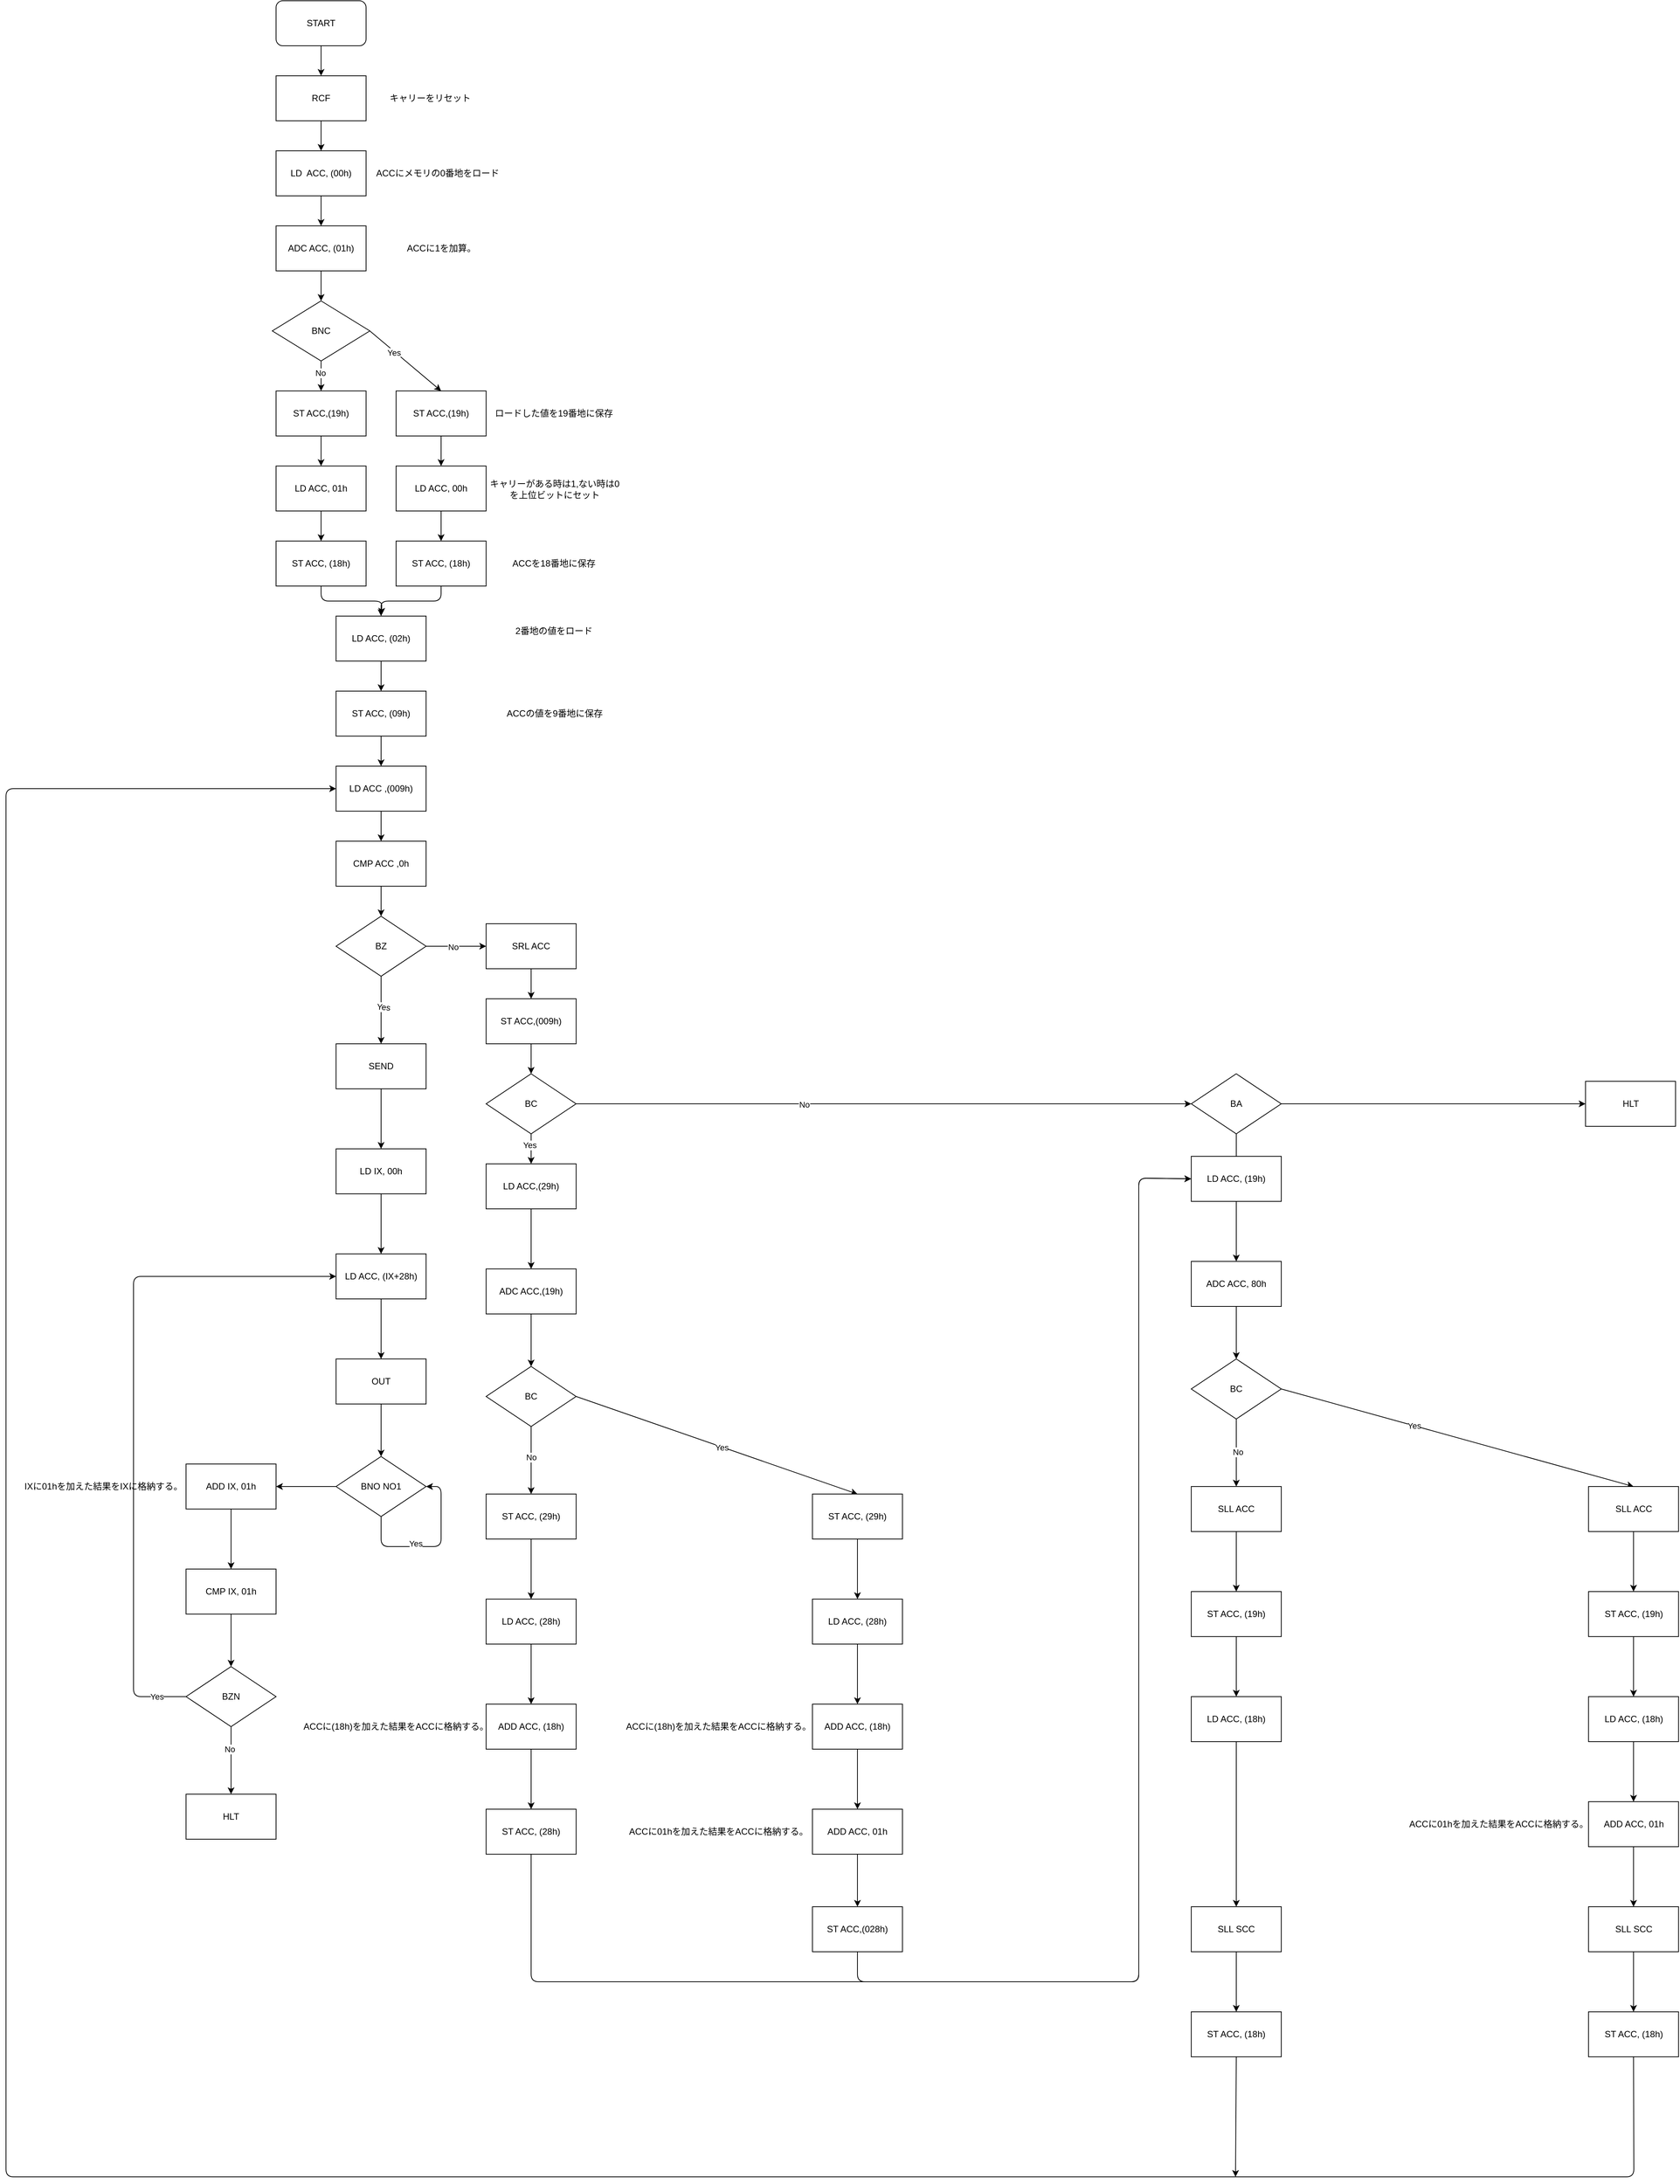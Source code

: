 <mxfile>
    <diagram id="BRDV5h4eRpOFiIWGtyze" name="Page-1">
        <mxGraphModel dx="2625" dy="1133" grid="1" gridSize="10" guides="1" tooltips="1" connect="1" arrows="1" fold="1" page="1" pageScale="1" pageWidth="850" pageHeight="1100" math="0" shadow="0">
            <root>
                <mxCell id="0"/>
                <mxCell id="1" parent="0"/>
                <mxCell id="2" value="" style="edgeStyle=none;html=1;" parent="1" source="3" target="5" edge="1">
                    <mxGeometry relative="1" as="geometry"/>
                </mxCell>
                <mxCell id="3" value="START" style="rounded=1;whiteSpace=wrap;html=1;" parent="1" vertex="1">
                    <mxGeometry x="340" y="100" width="120" height="60" as="geometry"/>
                </mxCell>
                <mxCell id="4" value="" style="edgeStyle=none;html=1;" parent="1" source="5" target="7" edge="1">
                    <mxGeometry relative="1" as="geometry"/>
                </mxCell>
                <mxCell id="5" value="&lt;div&gt;RCF&lt;/div&gt;" style="rounded=0;whiteSpace=wrap;html=1;" parent="1" vertex="1">
                    <mxGeometry x="340" y="200" width="120" height="60" as="geometry"/>
                </mxCell>
                <mxCell id="6" value="" style="edgeStyle=none;html=1;" parent="1" source="7" target="9" edge="1">
                    <mxGeometry relative="1" as="geometry"/>
                </mxCell>
                <mxCell id="7" value="LD&amp;nbsp; ACC, (00h)" style="rounded=0;whiteSpace=wrap;html=1;" parent="1" vertex="1">
                    <mxGeometry x="340" y="300" width="120" height="60" as="geometry"/>
                </mxCell>
                <mxCell id="8" value="" style="edgeStyle=none;html=1;" parent="1" source="9" target="14" edge="1">
                    <mxGeometry relative="1" as="geometry"/>
                </mxCell>
                <mxCell id="9" value="ADC ACC, (01h)" style="rounded=0;whiteSpace=wrap;html=1;" parent="1" vertex="1">
                    <mxGeometry x="340" y="400" width="120" height="60" as="geometry"/>
                </mxCell>
                <mxCell id="10" value="" style="edgeStyle=none;html=1;" parent="1" source="14" target="16" edge="1">
                    <mxGeometry relative="1" as="geometry"/>
                </mxCell>
                <mxCell id="11" value="No" style="edgeLabel;html=1;align=center;verticalAlign=middle;resizable=0;points=[];" parent="10" vertex="1" connectable="0">
                    <mxGeometry x="-0.207" y="-1" relative="1" as="geometry">
                        <mxPoint as="offset"/>
                    </mxGeometry>
                </mxCell>
                <mxCell id="12" value="" style="edgeStyle=none;html=1;exitX=1;exitY=0.5;exitDx=0;exitDy=0;entryX=0.5;entryY=0;entryDx=0;entryDy=0;" parent="1" source="14" target="18" edge="1">
                    <mxGeometry relative="1" as="geometry"/>
                </mxCell>
                <mxCell id="13" value="Yes" style="edgeLabel;html=1;align=center;verticalAlign=middle;resizable=0;points=[];" parent="12" vertex="1" connectable="0">
                    <mxGeometry x="-0.306" y="-2" relative="1" as="geometry">
                        <mxPoint as="offset"/>
                    </mxGeometry>
                </mxCell>
                <mxCell id="14" value="BNC" style="rhombus;whiteSpace=wrap;html=1;" parent="1" vertex="1">
                    <mxGeometry x="335" y="500" width="130" height="80" as="geometry"/>
                </mxCell>
                <mxCell id="15" value="" style="edgeStyle=none;html=1;" parent="1" source="16" target="20" edge="1">
                    <mxGeometry relative="1" as="geometry"/>
                </mxCell>
                <mxCell id="16" value="ST ACC,(19h)" style="rounded=0;whiteSpace=wrap;html=1;" parent="1" vertex="1">
                    <mxGeometry x="340" y="620" width="120" height="60" as="geometry"/>
                </mxCell>
                <mxCell id="17" value="" style="edgeStyle=none;html=1;" parent="1" source="18" target="24" edge="1">
                    <mxGeometry relative="1" as="geometry"/>
                </mxCell>
                <mxCell id="18" value="ST ACC,(19h)" style="rounded=0;whiteSpace=wrap;html=1;" parent="1" vertex="1">
                    <mxGeometry x="500" y="620" width="120" height="60" as="geometry"/>
                </mxCell>
                <mxCell id="19" value="" style="edgeStyle=none;html=1;" parent="1" source="20" target="22" edge="1">
                    <mxGeometry relative="1" as="geometry"/>
                </mxCell>
                <mxCell id="20" value="LD ACC, 01h" style="whiteSpace=wrap;html=1;rounded=0;" parent="1" vertex="1">
                    <mxGeometry x="340" y="720" width="120" height="60" as="geometry"/>
                </mxCell>
                <mxCell id="21" value="" style="edgeStyle=none;html=1;exitX=0.5;exitY=1;exitDx=0;exitDy=0;entryX=0.505;entryY=-0.031;entryDx=0;entryDy=0;entryPerimeter=0;" parent="1" source="22" target="28" edge="1">
                    <mxGeometry relative="1" as="geometry">
                        <mxPoint x="490" y="920" as="targetPoint"/>
                        <Array as="points">
                            <mxPoint x="400" y="900"/>
                            <mxPoint x="481" y="900"/>
                        </Array>
                    </mxGeometry>
                </mxCell>
                <mxCell id="22" value="ST ACC, (18h)" style="whiteSpace=wrap;html=1;rounded=0;" parent="1" vertex="1">
                    <mxGeometry x="340" y="820" width="120" height="60" as="geometry"/>
                </mxCell>
                <mxCell id="23" value="" style="edgeStyle=none;html=1;" parent="1" source="24" target="26" edge="1">
                    <mxGeometry relative="1" as="geometry"/>
                </mxCell>
                <mxCell id="24" value="LD ACC, 00h" style="whiteSpace=wrap;html=1;rounded=0;" parent="1" vertex="1">
                    <mxGeometry x="500" y="720" width="120" height="60" as="geometry"/>
                </mxCell>
                <mxCell id="25" style="edgeStyle=none;html=1;entryX=0.5;entryY=0;entryDx=0;entryDy=0;" parent="1" source="26" target="28" edge="1">
                    <mxGeometry relative="1" as="geometry">
                        <Array as="points">
                            <mxPoint x="560" y="900"/>
                            <mxPoint x="480" y="900"/>
                        </Array>
                    </mxGeometry>
                </mxCell>
                <mxCell id="26" value="ST ACC, (18h)" style="whiteSpace=wrap;html=1;rounded=0;" parent="1" vertex="1">
                    <mxGeometry x="500" y="820" width="120" height="60" as="geometry"/>
                </mxCell>
                <mxCell id="27" value="" style="edgeStyle=none;html=1;" parent="1" source="28" target="30" edge="1">
                    <mxGeometry relative="1" as="geometry"/>
                </mxCell>
                <mxCell id="28" value="LD ACC, (02h)" style="whiteSpace=wrap;html=1;rounded=0;" parent="1" vertex="1">
                    <mxGeometry x="420" y="920" width="120" height="60" as="geometry"/>
                </mxCell>
                <mxCell id="29" value="" style="edgeStyle=none;html=1;" parent="1" source="30" target="32" edge="1">
                    <mxGeometry relative="1" as="geometry"/>
                </mxCell>
                <mxCell id="30" value="ST ACC, (09h)" style="whiteSpace=wrap;html=1;rounded=0;" parent="1" vertex="1">
                    <mxGeometry x="420" y="1020" width="120" height="60" as="geometry"/>
                </mxCell>
                <mxCell id="31" value="" style="edgeStyle=none;html=1;" parent="1" source="32" target="34" edge="1">
                    <mxGeometry relative="1" as="geometry"/>
                </mxCell>
                <mxCell id="32" value="LD ACC ,(009h)" style="whiteSpace=wrap;html=1;rounded=0;" parent="1" vertex="1">
                    <mxGeometry x="420" y="1120" width="120" height="60" as="geometry"/>
                </mxCell>
                <mxCell id="33" value="" style="edgeStyle=none;html=1;" parent="1" source="34" target="39" edge="1">
                    <mxGeometry relative="1" as="geometry"/>
                </mxCell>
                <mxCell id="34" value="CMP ACC ,0h" style="whiteSpace=wrap;html=1;rounded=0;" parent="1" vertex="1">
                    <mxGeometry x="420" y="1220" width="120" height="60" as="geometry"/>
                </mxCell>
                <mxCell id="35" value="" style="edgeStyle=none;html=1;" parent="1" source="39" target="40" edge="1">
                    <mxGeometry relative="1" as="geometry"/>
                </mxCell>
                <mxCell id="36" value="Yes" style="edgeLabel;html=1;align=center;verticalAlign=middle;resizable=0;points=[];rotation=5;" parent="35" vertex="1" connectable="0">
                    <mxGeometry x="-0.086" y="3" relative="1" as="geometry">
                        <mxPoint as="offset"/>
                    </mxGeometry>
                </mxCell>
                <mxCell id="37" value="" style="edgeStyle=none;html=1;" parent="1" source="39" target="42" edge="1">
                    <mxGeometry relative="1" as="geometry"/>
                </mxCell>
                <mxCell id="38" value="No" style="edgeLabel;html=1;align=center;verticalAlign=middle;resizable=0;points=[];" parent="37" vertex="1" connectable="0">
                    <mxGeometry x="-0.107" y="-1" relative="1" as="geometry">
                        <mxPoint as="offset"/>
                    </mxGeometry>
                </mxCell>
                <mxCell id="39" value="BZ" style="rhombus;whiteSpace=wrap;html=1;rounded=0;" parent="1" vertex="1">
                    <mxGeometry x="420" y="1320" width="120" height="80" as="geometry"/>
                </mxCell>
                <mxCell id="127" value="" style="edgeStyle=none;html=1;" parent="1" source="40" target="126" edge="1">
                    <mxGeometry relative="1" as="geometry"/>
                </mxCell>
                <mxCell id="40" value="SEND" style="whiteSpace=wrap;html=1;rounded=0;" parent="1" vertex="1">
                    <mxGeometry x="420" y="1490" width="120" height="60" as="geometry"/>
                </mxCell>
                <mxCell id="41" value="" style="edgeStyle=none;html=1;" parent="1" source="42" target="44" edge="1">
                    <mxGeometry relative="1" as="geometry"/>
                </mxCell>
                <mxCell id="42" value="SRL ACC" style="whiteSpace=wrap;html=1;rounded=0;" parent="1" vertex="1">
                    <mxGeometry x="620" y="1330" width="120" height="60" as="geometry"/>
                </mxCell>
                <mxCell id="43" value="" style="edgeStyle=none;html=1;" parent="1" source="44" edge="1">
                    <mxGeometry relative="1" as="geometry">
                        <mxPoint x="680" y="1530" as="targetPoint"/>
                    </mxGeometry>
                </mxCell>
                <mxCell id="44" value="ST ACC,(009h)" style="whiteSpace=wrap;html=1;rounded=0;" parent="1" vertex="1">
                    <mxGeometry x="620" y="1430" width="120" height="60" as="geometry"/>
                </mxCell>
                <mxCell id="45" value="" style="edgeStyle=none;html=1;" parent="1" source="49" edge="1">
                    <mxGeometry relative="1" as="geometry">
                        <mxPoint x="680" y="1650" as="targetPoint"/>
                    </mxGeometry>
                </mxCell>
                <mxCell id="46" value="Yes" style="edgeLabel;html=1;align=center;verticalAlign=middle;resizable=0;points=[];" parent="45" vertex="1" connectable="0">
                    <mxGeometry x="-0.281" y="-2" relative="1" as="geometry">
                        <mxPoint as="offset"/>
                    </mxGeometry>
                </mxCell>
                <mxCell id="47" value="" style="edgeStyle=none;html=1;" parent="1" source="49" target="53" edge="1">
                    <mxGeometry relative="1" as="geometry"/>
                </mxCell>
                <mxCell id="48" value="No" style="edgeLabel;html=1;align=center;verticalAlign=middle;resizable=0;points=[];" parent="47" vertex="1" connectable="0">
                    <mxGeometry x="-0.258" y="-1" relative="1" as="geometry">
                        <mxPoint as="offset"/>
                    </mxGeometry>
                </mxCell>
                <mxCell id="49" value="BC" style="rhombus;whiteSpace=wrap;html=1;rounded=0;" parent="1" vertex="1">
                    <mxGeometry x="620" y="1530" width="120" height="80" as="geometry"/>
                </mxCell>
                <mxCell id="51" value="" style="edgeStyle=none;html=1;" parent="1" source="53" edge="1">
                    <mxGeometry relative="1" as="geometry">
                        <mxPoint x="1620" y="1650" as="targetPoint"/>
                    </mxGeometry>
                </mxCell>
                <mxCell id="52" value="" style="edgeStyle=none;html=1;" parent="1" source="53" target="55" edge="1">
                    <mxGeometry relative="1" as="geometry"/>
                </mxCell>
                <mxCell id="53" value="BA" style="rhombus;whiteSpace=wrap;html=1;rounded=0;" parent="1" vertex="1">
                    <mxGeometry x="1560" y="1530" width="120" height="80" as="geometry"/>
                </mxCell>
                <mxCell id="55" value="HLT" style="whiteSpace=wrap;html=1;rounded=0;" parent="1" vertex="1">
                    <mxGeometry x="2085.57" y="1540" width="120" height="60" as="geometry"/>
                </mxCell>
                <mxCell id="56" value="" style="edgeStyle=none;html=1;" parent="1" source="57" target="59" edge="1">
                    <mxGeometry relative="1" as="geometry"/>
                </mxCell>
                <mxCell id="57" value="LD ACC, (19h)" style="whiteSpace=wrap;html=1;rounded=0;" parent="1" vertex="1">
                    <mxGeometry x="1560" y="1640" width="120" height="60" as="geometry"/>
                </mxCell>
                <mxCell id="58" value="" style="edgeStyle=none;html=1;" parent="1" source="59" target="64" edge="1">
                    <mxGeometry relative="1" as="geometry"/>
                </mxCell>
                <mxCell id="59" value="ADC ACC, 80h" style="whiteSpace=wrap;html=1;rounded=0;" parent="1" vertex="1">
                    <mxGeometry x="1560" y="1780" width="120" height="60" as="geometry"/>
                </mxCell>
                <mxCell id="60" value="" style="edgeStyle=none;html=1;" parent="1" source="64" target="66" edge="1">
                    <mxGeometry relative="1" as="geometry"/>
                </mxCell>
                <mxCell id="61" value="No" style="edgeLabel;html=1;align=center;verticalAlign=middle;resizable=0;points=[];" parent="60" vertex="1" connectable="0">
                    <mxGeometry x="-0.022" y="2" relative="1" as="geometry">
                        <mxPoint as="offset"/>
                    </mxGeometry>
                </mxCell>
                <mxCell id="62" style="edgeStyle=none;html=1;exitX=1;exitY=0.5;exitDx=0;exitDy=0;entryX=0.5;entryY=0;entryDx=0;entryDy=0;" parent="1" source="64" target="76" edge="1">
                    <mxGeometry relative="1" as="geometry"/>
                </mxCell>
                <mxCell id="63" value="Yes" style="edgeLabel;html=1;align=center;verticalAlign=middle;resizable=0;points=[];" parent="62" vertex="1" connectable="0">
                    <mxGeometry x="-0.248" relative="1" as="geometry">
                        <mxPoint as="offset"/>
                    </mxGeometry>
                </mxCell>
                <mxCell id="64" value="BC" style="rhombus;whiteSpace=wrap;html=1;rounded=0;" parent="1" vertex="1">
                    <mxGeometry x="1560" y="1910" width="120" height="80" as="geometry"/>
                </mxCell>
                <mxCell id="65" value="" style="edgeStyle=none;html=1;" parent="1" source="66" target="68" edge="1">
                    <mxGeometry relative="1" as="geometry"/>
                </mxCell>
                <mxCell id="66" value="SLL ACC" style="whiteSpace=wrap;html=1;rounded=0;" parent="1" vertex="1">
                    <mxGeometry x="1560" y="2080" width="120" height="60" as="geometry"/>
                </mxCell>
                <mxCell id="67" value="" style="edgeStyle=none;html=1;" parent="1" source="68" target="70" edge="1">
                    <mxGeometry relative="1" as="geometry"/>
                </mxCell>
                <mxCell id="68" value="ST ACC, (19h)" style="whiteSpace=wrap;html=1;rounded=0;" parent="1" vertex="1">
                    <mxGeometry x="1560" y="2220" width="120" height="60" as="geometry"/>
                </mxCell>
                <mxCell id="69" value="" style="edgeStyle=none;html=1;" parent="1" source="70" target="72" edge="1">
                    <mxGeometry relative="1" as="geometry"/>
                </mxCell>
                <mxCell id="70" value="LD ACC, (18h)" style="whiteSpace=wrap;html=1;rounded=0;" parent="1" vertex="1">
                    <mxGeometry x="1560" y="2360" width="120" height="60" as="geometry"/>
                </mxCell>
                <mxCell id="71" value="" style="edgeStyle=none;html=1;" parent="1" source="72" target="74" edge="1">
                    <mxGeometry relative="1" as="geometry"/>
                </mxCell>
                <mxCell id="72" value="SLL SCC" style="whiteSpace=wrap;html=1;rounded=0;" parent="1" vertex="1">
                    <mxGeometry x="1560" y="2640" width="120" height="60" as="geometry"/>
                </mxCell>
                <mxCell id="74" value="ST ACC, (18h)" style="whiteSpace=wrap;html=1;rounded=0;" parent="1" vertex="1">
                    <mxGeometry x="1560" y="2780" width="120" height="60" as="geometry"/>
                </mxCell>
                <mxCell id="75" value="" style="edgeStyle=none;html=1;" parent="1" source="76" target="78" edge="1">
                    <mxGeometry relative="1" as="geometry"/>
                </mxCell>
                <mxCell id="76" value="SLL ACC" style="whiteSpace=wrap;html=1;rounded=0;" parent="1" vertex="1">
                    <mxGeometry x="2089.57" y="2080" width="120" height="60" as="geometry"/>
                </mxCell>
                <mxCell id="77" value="" style="edgeStyle=none;html=1;" parent="1" source="78" target="80" edge="1">
                    <mxGeometry relative="1" as="geometry"/>
                </mxCell>
                <mxCell id="78" value="ST ACC, (19h)" style="whiteSpace=wrap;html=1;rounded=0;" parent="1" vertex="1">
                    <mxGeometry x="2089.57" y="2220" width="120" height="60" as="geometry"/>
                </mxCell>
                <mxCell id="79" value="" style="edgeStyle=none;html=1;" parent="1" source="80" target="86" edge="1">
                    <mxGeometry relative="1" as="geometry"/>
                </mxCell>
                <mxCell id="80" value="LD ACC, (18h)" style="whiteSpace=wrap;html=1;rounded=0;" parent="1" vertex="1">
                    <mxGeometry x="2089.57" y="2360" width="120" height="60" as="geometry"/>
                </mxCell>
                <mxCell id="81" value="" style="edgeStyle=none;html=1;" parent="1" source="82" target="84" edge="1">
                    <mxGeometry relative="1" as="geometry"/>
                </mxCell>
                <mxCell id="82" value="SLL SCC" style="whiteSpace=wrap;html=1;rounded=0;" parent="1" vertex="1">
                    <mxGeometry x="2089.57" y="2640" width="120" height="60" as="geometry"/>
                </mxCell>
                <mxCell id="84" value="ST ACC, (18h)" style="whiteSpace=wrap;html=1;rounded=0;" parent="1" vertex="1">
                    <mxGeometry x="2089.57" y="2780" width="120" height="60" as="geometry"/>
                </mxCell>
                <mxCell id="85" style="edgeStyle=none;html=1;entryX=0.5;entryY=0;entryDx=0;entryDy=0;" parent="1" source="86" target="82" edge="1">
                    <mxGeometry relative="1" as="geometry"/>
                </mxCell>
                <mxCell id="86" value="ADD ACC, 01h" style="whiteSpace=wrap;html=1;rounded=0;" parent="1" vertex="1">
                    <mxGeometry x="2089.57" y="2500" width="120" height="60" as="geometry"/>
                </mxCell>
                <mxCell id="94" value="" style="edgeStyle=none;html=1;" parent="1" source="95" target="97" edge="1">
                    <mxGeometry relative="1" as="geometry"/>
                </mxCell>
                <mxCell id="95" value="&lt;div&gt;LD ACC,(29h)&lt;/div&gt;" style="rounded=0;whiteSpace=wrap;html=1;" parent="1" vertex="1">
                    <mxGeometry x="620" y="1650" width="120" height="60" as="geometry"/>
                </mxCell>
                <mxCell id="96" value="" style="edgeStyle=none;html=1;" parent="1" source="97" target="102" edge="1">
                    <mxGeometry relative="1" as="geometry"/>
                </mxCell>
                <mxCell id="97" value="&lt;div&gt;ADC ACC,(19h)&lt;/div&gt;" style="rounded=0;whiteSpace=wrap;html=1;" parent="1" vertex="1">
                    <mxGeometry x="620" y="1790" width="120" height="60" as="geometry"/>
                </mxCell>
                <mxCell id="98" value="" style="edgeStyle=none;html=1;" parent="1" source="102" target="104" edge="1">
                    <mxGeometry relative="1" as="geometry"/>
                </mxCell>
                <mxCell id="99" value="No" style="edgeLabel;html=1;align=center;verticalAlign=middle;resizable=0;points=[];" parent="98" vertex="1" connectable="0">
                    <mxGeometry x="-0.089" relative="1" as="geometry">
                        <mxPoint as="offset"/>
                    </mxGeometry>
                </mxCell>
                <mxCell id="100" style="edgeStyle=none;html=1;exitX=1;exitY=0.5;exitDx=0;exitDy=0;entryX=0.5;entryY=0;entryDx=0;entryDy=0;" parent="1" source="102" target="111" edge="1">
                    <mxGeometry relative="1" as="geometry"/>
                </mxCell>
                <mxCell id="101" value="Yes" style="edgeLabel;html=1;align=center;verticalAlign=middle;resizable=0;points=[];" parent="100" vertex="1" connectable="0">
                    <mxGeometry x="0.033" y="-1" relative="1" as="geometry">
                        <mxPoint as="offset"/>
                    </mxGeometry>
                </mxCell>
                <mxCell id="102" value="BC" style="rhombus;whiteSpace=wrap;html=1;rounded=0;" parent="1" vertex="1">
                    <mxGeometry x="620" y="1920" width="120" height="80" as="geometry"/>
                </mxCell>
                <mxCell id="103" value="" style="edgeStyle=none;html=1;" parent="1" source="104" target="106" edge="1">
                    <mxGeometry relative="1" as="geometry"/>
                </mxCell>
                <mxCell id="104" value="ST ACC, (29h)" style="whiteSpace=wrap;html=1;rounded=0;" parent="1" vertex="1">
                    <mxGeometry x="620" y="2090" width="120" height="60" as="geometry"/>
                </mxCell>
                <mxCell id="105" value="" style="edgeStyle=none;html=1;" parent="1" source="106" target="108" edge="1">
                    <mxGeometry relative="1" as="geometry"/>
                </mxCell>
                <mxCell id="106" value="LD ACC, (28h)" style="whiteSpace=wrap;html=1;rounded=0;" parent="1" vertex="1">
                    <mxGeometry x="620" y="2230" width="120" height="60" as="geometry"/>
                </mxCell>
                <mxCell id="107" value="" style="edgeStyle=none;html=1;" parent="1" source="108" target="109" edge="1">
                    <mxGeometry relative="1" as="geometry"/>
                </mxCell>
                <mxCell id="108" value="ADD ACC, (18h)" style="whiteSpace=wrap;html=1;rounded=0;" parent="1" vertex="1">
                    <mxGeometry x="620" y="2370" width="120" height="60" as="geometry"/>
                </mxCell>
                <mxCell id="109" value="ST ACC, (28h)" style="whiteSpace=wrap;html=1;rounded=0;" parent="1" vertex="1">
                    <mxGeometry x="620" y="2510" width="120" height="60" as="geometry"/>
                </mxCell>
                <mxCell id="110" value="" style="edgeStyle=none;html=1;" parent="1" source="111" target="113" edge="1">
                    <mxGeometry relative="1" as="geometry"/>
                </mxCell>
                <mxCell id="111" value="ST ACC, (29h)" style="whiteSpace=wrap;html=1;rounded=0;" parent="1" vertex="1">
                    <mxGeometry x="1055.02" y="2090" width="120" height="60" as="geometry"/>
                </mxCell>
                <mxCell id="112" value="" style="edgeStyle=none;html=1;" parent="1" source="113" target="115" edge="1">
                    <mxGeometry relative="1" as="geometry"/>
                </mxCell>
                <mxCell id="113" value="LD ACC, (28h)" style="whiteSpace=wrap;html=1;rounded=0;" parent="1" vertex="1">
                    <mxGeometry x="1055.02" y="2230" width="120" height="60" as="geometry"/>
                </mxCell>
                <mxCell id="114" value="" style="edgeStyle=none;html=1;" parent="1" source="115" target="118" edge="1">
                    <mxGeometry relative="1" as="geometry"/>
                </mxCell>
                <mxCell id="115" value="ADD ACC, (18h)" style="whiteSpace=wrap;html=1;rounded=0;" parent="1" vertex="1">
                    <mxGeometry x="1055.02" y="2370" width="120" height="60" as="geometry"/>
                </mxCell>
                <mxCell id="116" value="ST ACC,(028h)" style="whiteSpace=wrap;html=1;rounded=0;" parent="1" vertex="1">
                    <mxGeometry x="1055.02" y="2640" width="120" height="60" as="geometry"/>
                </mxCell>
                <mxCell id="117" style="edgeStyle=none;html=1;exitX=0.5;exitY=1;exitDx=0;exitDy=0;" parent="1" source="118" target="116" edge="1">
                    <mxGeometry relative="1" as="geometry"/>
                </mxCell>
                <mxCell id="118" value="ADD ACC, 01h" style="whiteSpace=wrap;html=1;rounded=0;" parent="1" vertex="1">
                    <mxGeometry x="1055.02" y="2510" width="120" height="60" as="geometry"/>
                </mxCell>
                <mxCell id="119" value="" style="endArrow=classic;html=1;exitX=0.5;exitY=1;exitDx=0;exitDy=0;entryX=0;entryY=0.5;entryDx=0;entryDy=0;" parent="1" source="116" target="57" edge="1">
                    <mxGeometry width="50" height="50" relative="1" as="geometry">
                        <mxPoint x="1255.02" y="2470" as="sourcePoint"/>
                        <mxPoint x="1305.02" y="2420" as="targetPoint"/>
                        <Array as="points">
                            <mxPoint x="1115.02" y="2740"/>
                            <mxPoint x="1490" y="2740"/>
                            <mxPoint x="1490" y="1669"/>
                        </Array>
                    </mxGeometry>
                </mxCell>
                <mxCell id="125" value="" style="endArrow=classic;html=1;exitX=0.5;exitY=1;exitDx=0;exitDy=0;entryX=0;entryY=0.5;entryDx=0;entryDy=0;" parent="1" source="109" target="57" edge="1">
                    <mxGeometry width="50" height="50" relative="1" as="geometry">
                        <mxPoint x="1000" y="2430" as="sourcePoint"/>
                        <mxPoint x="1090" y="1670" as="targetPoint"/>
                        <Array as="points">
                            <mxPoint x="680" y="2740"/>
                            <mxPoint x="1490" y="2740"/>
                            <mxPoint x="1490" y="1669"/>
                        </Array>
                    </mxGeometry>
                </mxCell>
                <mxCell id="130" value="" style="edgeStyle=none;html=1;" parent="1" source="126" target="129" edge="1">
                    <mxGeometry relative="1" as="geometry"/>
                </mxCell>
                <mxCell id="126" value="LD IX, 00h" style="whiteSpace=wrap;html=1;rounded=0;" parent="1" vertex="1">
                    <mxGeometry x="420" y="1630" width="120" height="60" as="geometry"/>
                </mxCell>
                <mxCell id="132" value="" style="edgeStyle=none;html=1;" parent="1" source="129" target="131" edge="1">
                    <mxGeometry relative="1" as="geometry"/>
                </mxCell>
                <mxCell id="129" value="LD ACC, (IX+28h)" style="whiteSpace=wrap;html=1;rounded=0;" parent="1" vertex="1">
                    <mxGeometry x="420" y="1770" width="120" height="60" as="geometry"/>
                </mxCell>
                <mxCell id="134" value="" style="edgeStyle=none;html=1;" parent="1" source="131" target="133" edge="1">
                    <mxGeometry relative="1" as="geometry"/>
                </mxCell>
                <mxCell id="131" value="OUT" style="whiteSpace=wrap;html=1;rounded=0;" parent="1" vertex="1">
                    <mxGeometry x="420" y="1910" width="120" height="60" as="geometry"/>
                </mxCell>
                <mxCell id="143" value="" style="edgeStyle=none;html=1;" parent="1" source="133" target="142" edge="1">
                    <mxGeometry relative="1" as="geometry"/>
                </mxCell>
                <mxCell id="133" value="BNO NO1" style="rhombus;whiteSpace=wrap;html=1;rounded=0;" parent="1" vertex="1">
                    <mxGeometry x="420" y="2040" width="120" height="80" as="geometry"/>
                </mxCell>
                <mxCell id="137" value="" style="endArrow=classic;html=1;exitX=0.5;exitY=1;exitDx=0;exitDy=0;entryX=0;entryY=0.5;entryDx=0;entryDy=0;" parent="1" source="84" target="32" edge="1">
                    <mxGeometry width="50" height="50" relative="1" as="geometry">
                        <mxPoint x="1790" y="2910" as="sourcePoint"/>
                        <mxPoint x="1210" y="2070" as="targetPoint"/>
                        <Array as="points">
                            <mxPoint x="2150" y="3000"/>
                            <mxPoint x="-20" y="3000"/>
                            <mxPoint x="-20" y="1150"/>
                        </Array>
                    </mxGeometry>
                </mxCell>
                <mxCell id="139" value="" style="endArrow=classic;html=1;exitX=0.5;exitY=1;exitDx=0;exitDy=0;" parent="1" source="74" edge="1">
                    <mxGeometry width="50" height="50" relative="1" as="geometry">
                        <mxPoint x="1490" y="2890" as="sourcePoint"/>
                        <mxPoint x="1619" y="3000" as="targetPoint"/>
                    </mxGeometry>
                </mxCell>
                <mxCell id="140" value="" style="endArrow=classic;html=1;entryX=1;entryY=0.5;entryDx=0;entryDy=0;exitX=0.5;exitY=1;exitDx=0;exitDy=0;" parent="1" source="133" target="133" edge="1">
                    <mxGeometry width="50" height="50" relative="1" as="geometry">
                        <mxPoint x="490" y="2250" as="sourcePoint"/>
                        <mxPoint x="465" y="2230" as="targetPoint"/>
                        <Array as="points">
                            <mxPoint x="480" y="2160"/>
                            <mxPoint x="560" y="2160"/>
                            <mxPoint x="560" y="2080"/>
                        </Array>
                    </mxGeometry>
                </mxCell>
                <mxCell id="141" value="Yes" style="edgeLabel;html=1;align=center;verticalAlign=middle;resizable=0;points=[];" parent="140" vertex="1" connectable="0">
                    <mxGeometry x="-0.219" y="4" relative="1" as="geometry">
                        <mxPoint as="offset"/>
                    </mxGeometry>
                </mxCell>
                <mxCell id="145" value="" style="edgeStyle=none;html=1;" parent="1" source="142" target="144" edge="1">
                    <mxGeometry relative="1" as="geometry"/>
                </mxCell>
                <mxCell id="142" value="ADD IX, 01h" style="whiteSpace=wrap;html=1;rounded=0;" parent="1" vertex="1">
                    <mxGeometry x="220" y="2050" width="120" height="60" as="geometry"/>
                </mxCell>
                <mxCell id="151" value="" style="edgeStyle=none;html=1;" parent="1" source="144" target="150" edge="1">
                    <mxGeometry relative="1" as="geometry"/>
                </mxCell>
                <mxCell id="144" value="CMP IX, 01h" style="whiteSpace=wrap;html=1;rounded=0;" parent="1" vertex="1">
                    <mxGeometry x="220" y="2190" width="120" height="60" as="geometry"/>
                </mxCell>
                <mxCell id="155" value="" style="edgeStyle=none;html=1;" parent="1" source="150" target="154" edge="1">
                    <mxGeometry relative="1" as="geometry"/>
                </mxCell>
                <mxCell id="156" value="No" style="edgeLabel;html=1;align=center;verticalAlign=middle;resizable=0;points=[];" parent="155" vertex="1" connectable="0">
                    <mxGeometry x="-0.346" y="-2" relative="1" as="geometry">
                        <mxPoint as="offset"/>
                    </mxGeometry>
                </mxCell>
                <mxCell id="150" value="BZN" style="rhombus;whiteSpace=wrap;html=1;rounded=0;" parent="1" vertex="1">
                    <mxGeometry x="220" y="2320" width="120" height="80" as="geometry"/>
                </mxCell>
                <mxCell id="152" value="" style="endArrow=classic;html=1;entryX=0;entryY=0.5;entryDx=0;entryDy=0;exitX=0;exitY=0.5;exitDx=0;exitDy=0;" parent="1" source="150" target="129" edge="1">
                    <mxGeometry width="50" height="50" relative="1" as="geometry">
                        <mxPoint x="530" y="2110" as="sourcePoint"/>
                        <mxPoint x="580" y="2060" as="targetPoint"/>
                        <Array as="points">
                            <mxPoint x="150" y="2360"/>
                            <mxPoint x="150" y="1800"/>
                        </Array>
                    </mxGeometry>
                </mxCell>
                <mxCell id="153" value="Yes" style="edgeLabel;html=1;align=center;verticalAlign=middle;resizable=0;points=[];" parent="152" vertex="1" connectable="0">
                    <mxGeometry x="-0.912" relative="1" as="geometry">
                        <mxPoint as="offset"/>
                    </mxGeometry>
                </mxCell>
                <mxCell id="154" value="HLT" style="whiteSpace=wrap;html=1;rounded=0;" parent="1" vertex="1">
                    <mxGeometry x="220" y="2490" width="120" height="60" as="geometry"/>
                </mxCell>
                <mxCell id="157" value="IXに01hを加えた結果をIXに格納する。" style="text;html=1;strokeColor=none;fillColor=none;align=center;verticalAlign=middle;whiteSpace=wrap;rounded=0;" vertex="1" parent="1">
                    <mxGeometry x="-20" y="2065" width="260" height="30" as="geometry"/>
                </mxCell>
                <mxCell id="158" value="ACCに(18h)を加えた結果をACCに格納する。" style="text;html=1;strokeColor=none;fillColor=none;align=center;verticalAlign=middle;whiteSpace=wrap;rounded=0;" vertex="1" parent="1">
                    <mxGeometry x="370" y="2385" width="260" height="30" as="geometry"/>
                </mxCell>
                <mxCell id="159" value="ACCに(18h)を加えた結果をACCに格納する。" style="text;html=1;strokeColor=none;fillColor=none;align=center;verticalAlign=middle;whiteSpace=wrap;rounded=0;" vertex="1" parent="1">
                    <mxGeometry x="800" y="2385" width="260" height="30" as="geometry"/>
                </mxCell>
                <mxCell id="160" value="ACCに01hを加えた結果をACCに格納する。" style="text;html=1;strokeColor=none;fillColor=none;align=center;verticalAlign=middle;whiteSpace=wrap;rounded=0;" vertex="1" parent="1">
                    <mxGeometry x="800" y="2525" width="260" height="30" as="geometry"/>
                </mxCell>
                <mxCell id="161" value="ACCに01hを加えた結果をACCに格納する。" style="text;html=1;strokeColor=none;fillColor=none;align=center;verticalAlign=middle;whiteSpace=wrap;rounded=0;" vertex="1" parent="1">
                    <mxGeometry x="1840" y="2515" width="260" height="30" as="geometry"/>
                </mxCell>
                <mxCell id="178" value="キャリーをリセット" style="text;html=1;align=center;verticalAlign=middle;resizable=0;points=[];autosize=1;strokeColor=none;fillColor=none;" vertex="1" parent="1">
                    <mxGeometry x="480" y="215" width="130" height="30" as="geometry"/>
                </mxCell>
                <mxCell id="179" value="ACCにメモリの0番地をロード" style="text;html=1;align=center;verticalAlign=middle;resizable=0;points=[];autosize=1;strokeColor=none;fillColor=none;" vertex="1" parent="1">
                    <mxGeometry x="460" y="315" width="190" height="30" as="geometry"/>
                </mxCell>
                <mxCell id="180" value="ACCに1を加算。" style="text;html=1;align=center;verticalAlign=middle;resizable=0;points=[];autosize=1;strokeColor=none;fillColor=none;" vertex="1" parent="1">
                    <mxGeometry x="500" y="415" width="120" height="30" as="geometry"/>
                </mxCell>
                <mxCell id="181" value="ロードした値を19番地に保存" style="text;html=1;align=center;verticalAlign=middle;resizable=0;points=[];autosize=1;strokeColor=none;fillColor=none;" vertex="1" parent="1">
                    <mxGeometry x="620" y="635" width="180" height="30" as="geometry"/>
                </mxCell>
                <mxCell id="182" value="キャリーがある時は1,ない時は0&lt;br&gt;を上位ビットにセット" style="text;html=1;align=center;verticalAlign=middle;resizable=0;points=[];autosize=1;strokeColor=none;fillColor=none;" vertex="1" parent="1">
                    <mxGeometry x="611" y="731" width="200" height="40" as="geometry"/>
                </mxCell>
                <mxCell id="183" value="ACCを18番地に保存" style="text;html=1;align=center;verticalAlign=middle;resizable=0;points=[];autosize=1;strokeColor=none;fillColor=none;" vertex="1" parent="1">
                    <mxGeometry x="645" y="835" width="130" height="30" as="geometry"/>
                </mxCell>
                <mxCell id="184" value="2番地の値をロード" style="text;html=1;align=center;verticalAlign=middle;resizable=0;points=[];autosize=1;strokeColor=none;fillColor=none;" vertex="1" parent="1">
                    <mxGeometry x="645" y="925" width="130" height="30" as="geometry"/>
                </mxCell>
                <mxCell id="185" value="ACCの値を9番地に保存" style="text;html=1;align=center;verticalAlign=middle;resizable=0;points=[];autosize=1;strokeColor=none;fillColor=none;" vertex="1" parent="1">
                    <mxGeometry x="636" y="1035" width="150" height="30" as="geometry"/>
                </mxCell>
            </root>
        </mxGraphModel>
    </diagram>
</mxfile>